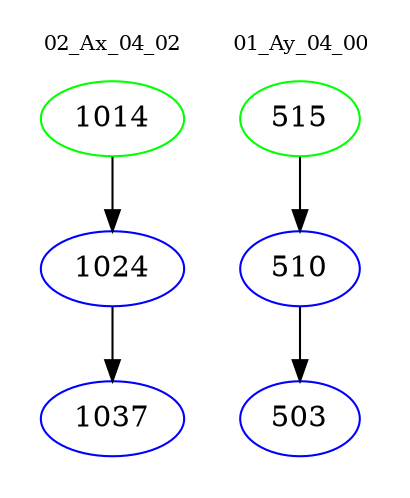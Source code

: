 digraph{
subgraph cluster_0 {
color = white
label = "02_Ax_04_02";
fontsize=10;
T0_1014 [label="1014", color="green"]
T0_1014 -> T0_1024 [color="black"]
T0_1024 [label="1024", color="blue"]
T0_1024 -> T0_1037 [color="black"]
T0_1037 [label="1037", color="blue"]
}
subgraph cluster_1 {
color = white
label = "01_Ay_04_00";
fontsize=10;
T1_515 [label="515", color="green"]
T1_515 -> T1_510 [color="black"]
T1_510 [label="510", color="blue"]
T1_510 -> T1_503 [color="black"]
T1_503 [label="503", color="blue"]
}
}

